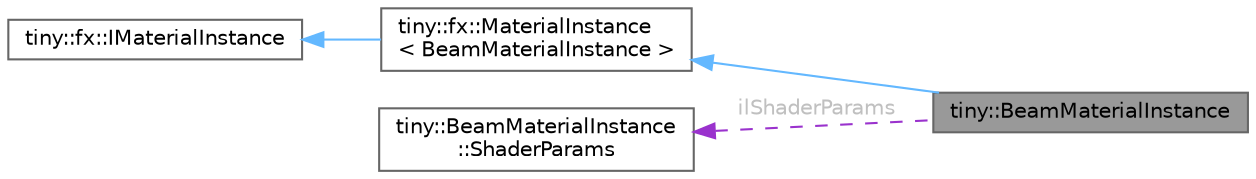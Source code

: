 digraph "tiny::BeamMaterialInstance"
{
 // LATEX_PDF_SIZE
  bgcolor="transparent";
  edge [fontname=Helvetica,fontsize=10,labelfontname=Helvetica,labelfontsize=10];
  node [fontname=Helvetica,fontsize=10,shape=box,height=0.2,width=0.4];
  rankdir="LR";
  Node1 [id="Node000001",label="tiny::BeamMaterialInstance",height=0.2,width=0.4,color="gray40", fillcolor="grey60", style="filled", fontcolor="black",tooltip=" "];
  Node2 -> Node1 [id="edge1_Node000001_Node000002",dir="back",color="steelblue1",style="solid",tooltip=" "];
  Node2 [id="Node000002",label="tiny::fx::MaterialInstance\l\< BeamMaterialInstance \>",height=0.2,width=0.4,color="gray40", fillcolor="white", style="filled",URL="$structtiny_1_1fx_1_1_material_instance.html",tooltip=" "];
  Node3 -> Node2 [id="edge2_Node000002_Node000003",dir="back",color="steelblue1",style="solid",tooltip=" "];
  Node3 [id="Node000003",label="tiny::fx::IMaterialInstance",height=0.2,width=0.4,color="gray40", fillcolor="white", style="filled",URL="$structtiny_1_1fx_1_1_i_material_instance.html",tooltip=" "];
  Node4 -> Node1 [id="edge3_Node000001_Node000004",dir="back",color="darkorchid3",style="dashed",tooltip=" ",label=" ilShaderParams",fontcolor="grey" ];
  Node4 [id="Node000004",label="tiny::BeamMaterialInstance\l::ShaderParams",height=0.2,width=0.4,color="gray40", fillcolor="white", style="filled",URL="$structtiny_1_1_beam_material_instance_1_1_shader_params.html",tooltip=" "];
}
